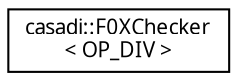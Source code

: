 digraph "Graphical Class Hierarchy"
{
  edge [fontname="FreeSans.ttf",fontsize="10",labelfontname="FreeSans.ttf",labelfontsize="10"];
  node [fontname="FreeSans.ttf",fontsize="10",shape=record];
  rankdir="LR";
  Node1 [label="casadi::F0XChecker\l\< OP_DIV \>",height=0.2,width=0.4,color="black", fillcolor="white", style="filled",URL="$df/da3/structcasadi_1_1F0XChecker_3_01OP__DIV_01_4.html"];
}
